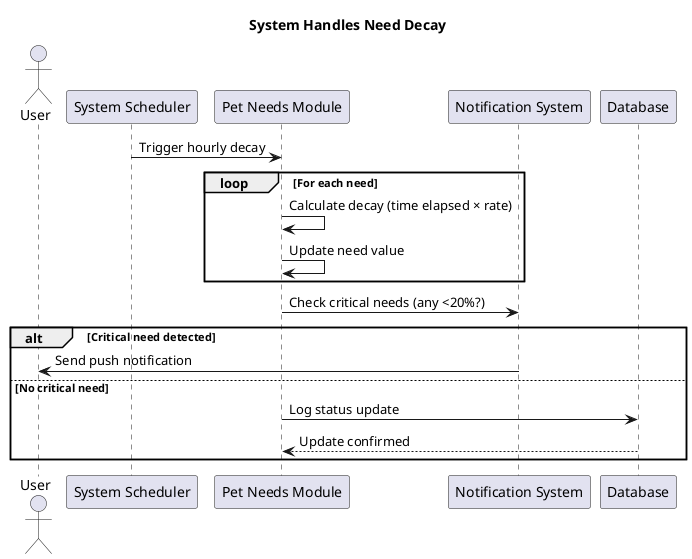 @startuml System Handles Need Decay
title System Handles Need Decay
actor User
participant "System Scheduler" as Scheduler
participant "Pet Needs Module" as Needs
participant "Notification System" as Notify
participant "Database" as DB

Scheduler -> Needs: Trigger hourly decay
loop For each need
  Needs -> Needs: Calculate decay (time elapsed × rate)
  Needs -> Needs: Update need value
end

Needs -> Notify: Check critical needs (any <20%?)
alt Critical need detected

  Notify -> User: Send push notification
else No critical need
  Needs -> DB: Log status update
  DB --> Needs: Update confirmed
end
@enduml